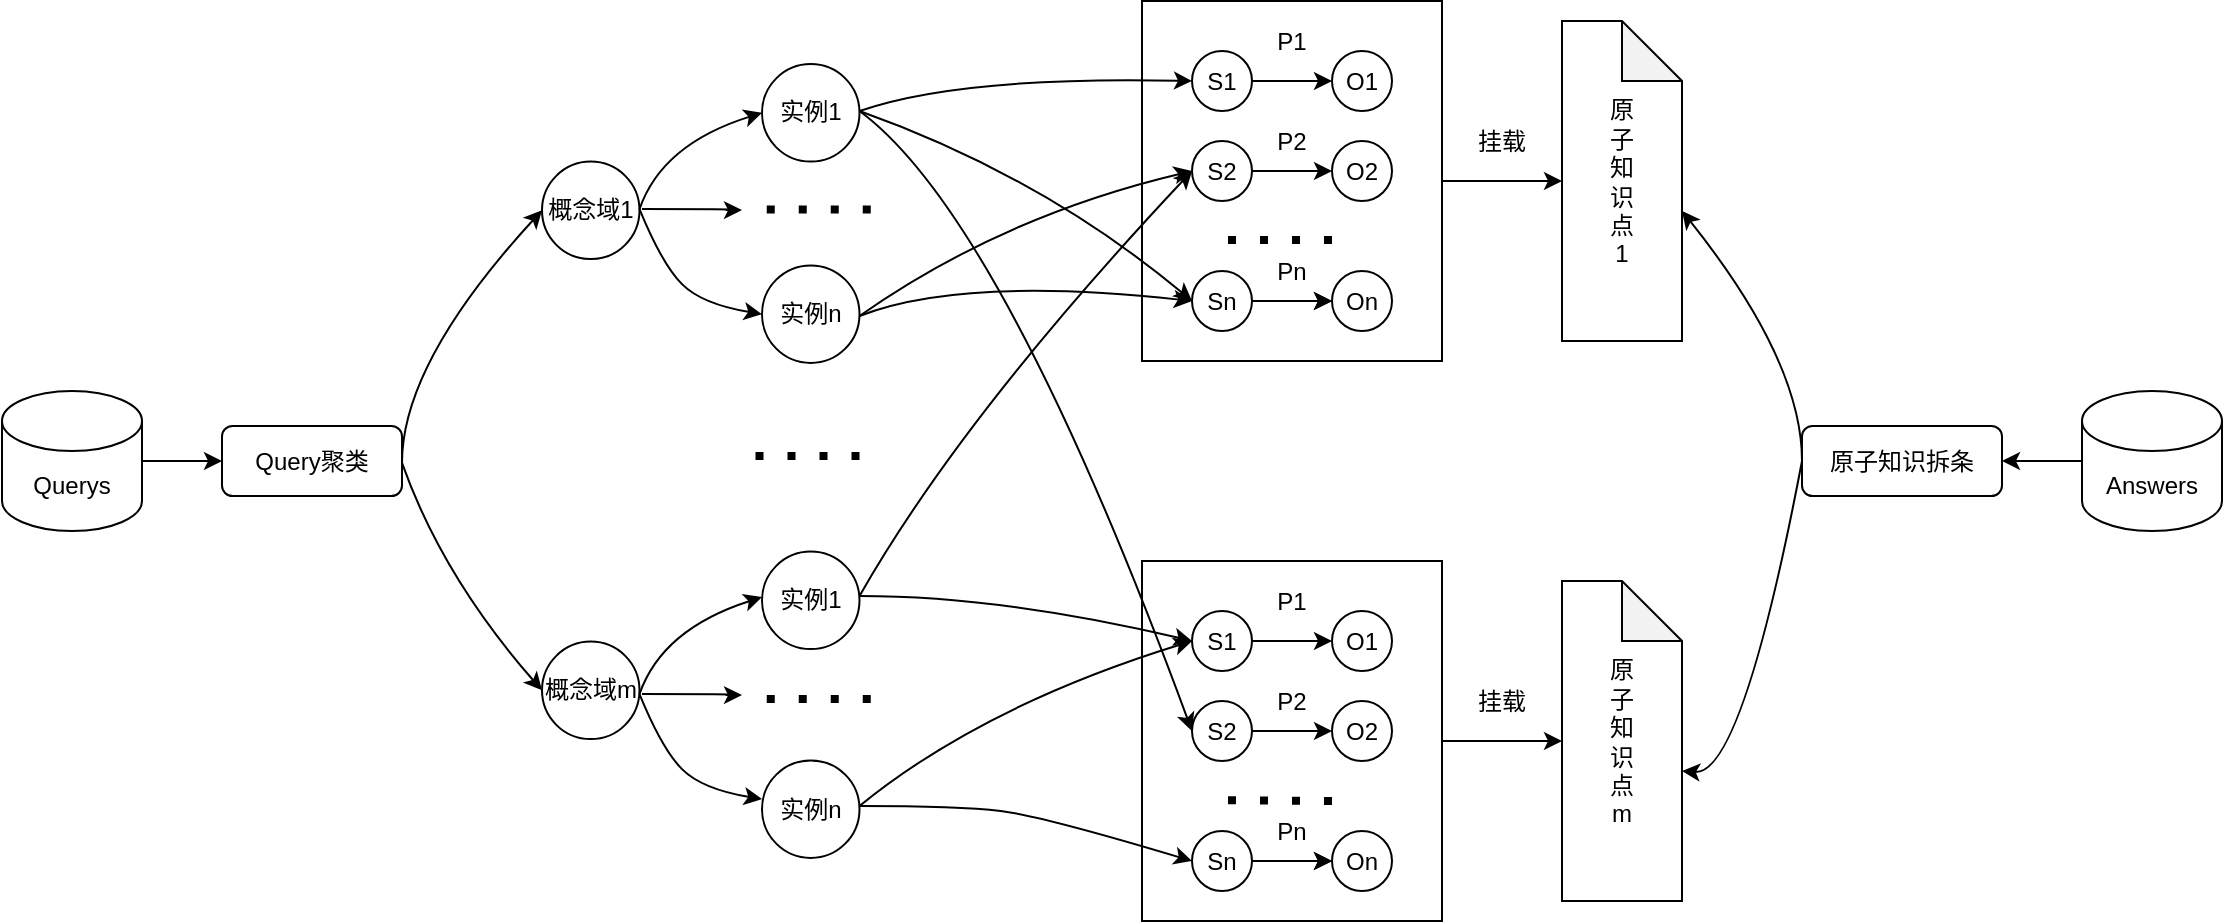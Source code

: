 <mxfile version="22.1.18" type="github">
  <diagram name="第 1 页" id="ddQislcmkxFMrAvWiCpP">
    <mxGraphModel dx="2074" dy="1180" grid="1" gridSize="10" guides="1" tooltips="1" connect="1" arrows="1" fold="1" page="1" pageScale="1" pageWidth="1200" pageHeight="500" math="0" shadow="0">
      <root>
        <mxCell id="0" />
        <mxCell id="1" parent="0" />
        <mxCell id="M43GIn8UgvVr8K3IV7Ii-134" value="" style="edgeStyle=orthogonalEdgeStyle;rounded=0;orthogonalLoop=1;jettySize=auto;html=1;" edge="1" parent="1" source="M43GIn8UgvVr8K3IV7Ii-87" target="M43GIn8UgvVr8K3IV7Ii-58">
          <mxGeometry relative="1" as="geometry" />
        </mxCell>
        <mxCell id="M43GIn8UgvVr8K3IV7Ii-87" value="" style="rounded=0;whiteSpace=wrap;html=1;" vertex="1" parent="1">
          <mxGeometry x="610" y="2.5" width="150" height="180" as="geometry" />
        </mxCell>
        <mxCell id="M43GIn8UgvVr8K3IV7Ii-138" value="" style="edgeStyle=orthogonalEdgeStyle;rounded=0;orthogonalLoop=1;jettySize=auto;html=1;" edge="1" parent="1" source="M43GIn8UgvVr8K3IV7Ii-1" target="M43GIn8UgvVr8K3IV7Ii-2">
          <mxGeometry relative="1" as="geometry" />
        </mxCell>
        <mxCell id="M43GIn8UgvVr8K3IV7Ii-1" value="Querys" style="shape=cylinder3;whiteSpace=wrap;html=1;boundedLbl=1;backgroundOutline=1;size=15;" vertex="1" parent="1">
          <mxGeometry x="40" y="197.5" width="70" height="70" as="geometry" />
        </mxCell>
        <mxCell id="M43GIn8UgvVr8K3IV7Ii-2" value="Query聚类" style="rounded=1;whiteSpace=wrap;html=1;" vertex="1" parent="1">
          <mxGeometry x="150" y="215" width="90" height="35" as="geometry" />
        </mxCell>
        <mxCell id="M43GIn8UgvVr8K3IV7Ii-58" value="原&lt;br&gt;子&lt;br&gt;知&lt;br&gt;识&lt;br&gt;点&lt;br&gt;1" style="shape=note;whiteSpace=wrap;html=1;backgroundOutline=1;darkOpacity=0.05;" vertex="1" parent="1">
          <mxGeometry x="820" y="12.5" width="60" height="160" as="geometry" />
        </mxCell>
        <mxCell id="M43GIn8UgvVr8K3IV7Ii-59" value="S1" style="ellipse;whiteSpace=wrap;html=1;aspect=fixed;" vertex="1" parent="1">
          <mxGeometry x="635" y="27.5" width="30" height="30" as="geometry" />
        </mxCell>
        <mxCell id="M43GIn8UgvVr8K3IV7Ii-60" value="O1" style="ellipse;whiteSpace=wrap;html=1;aspect=fixed;" vertex="1" parent="1">
          <mxGeometry x="705" y="27.5" width="30" height="30" as="geometry" />
        </mxCell>
        <mxCell id="M43GIn8UgvVr8K3IV7Ii-61" value="" style="edgeStyle=orthogonalEdgeStyle;rounded=0;orthogonalLoop=1;jettySize=auto;html=1;" edge="1" parent="1" source="M43GIn8UgvVr8K3IV7Ii-59" target="M43GIn8UgvVr8K3IV7Ii-60">
          <mxGeometry relative="1" as="geometry" />
        </mxCell>
        <mxCell id="M43GIn8UgvVr8K3IV7Ii-62" value="S2" style="ellipse;whiteSpace=wrap;html=1;aspect=fixed;" vertex="1" parent="1">
          <mxGeometry x="635" y="72.5" width="30" height="30" as="geometry" />
        </mxCell>
        <mxCell id="M43GIn8UgvVr8K3IV7Ii-63" value="O2" style="ellipse;whiteSpace=wrap;html=1;aspect=fixed;" vertex="1" parent="1">
          <mxGeometry x="705" y="72.5" width="30" height="30" as="geometry" />
        </mxCell>
        <mxCell id="M43GIn8UgvVr8K3IV7Ii-64" value="" style="edgeStyle=orthogonalEdgeStyle;rounded=0;orthogonalLoop=1;jettySize=auto;html=1;" edge="1" parent="1" source="M43GIn8UgvVr8K3IV7Ii-62" target="M43GIn8UgvVr8K3IV7Ii-63">
          <mxGeometry relative="1" as="geometry" />
        </mxCell>
        <mxCell id="M43GIn8UgvVr8K3IV7Ii-69" value="" style="edgeStyle=orthogonalEdgeStyle;rounded=0;orthogonalLoop=1;jettySize=auto;html=1;" edge="1" parent="1" source="M43GIn8UgvVr8K3IV7Ii-65" target="M43GIn8UgvVr8K3IV7Ii-66">
          <mxGeometry relative="1" as="geometry" />
        </mxCell>
        <mxCell id="M43GIn8UgvVr8K3IV7Ii-65" value="Sn" style="ellipse;whiteSpace=wrap;html=1;aspect=fixed;" vertex="1" parent="1">
          <mxGeometry x="635" y="137.5" width="30" height="30" as="geometry" />
        </mxCell>
        <mxCell id="M43GIn8UgvVr8K3IV7Ii-66" value="On" style="ellipse;whiteSpace=wrap;html=1;aspect=fixed;" vertex="1" parent="1">
          <mxGeometry x="705" y="137.5" width="30" height="30" as="geometry" />
        </mxCell>
        <mxCell id="M43GIn8UgvVr8K3IV7Ii-67" value="" style="edgeStyle=orthogonalEdgeStyle;rounded=0;orthogonalLoop=1;jettySize=auto;html=1;" edge="1" parent="1" source="M43GIn8UgvVr8K3IV7Ii-65" target="M43GIn8UgvVr8K3IV7Ii-66">
          <mxGeometry relative="1" as="geometry" />
        </mxCell>
        <mxCell id="M43GIn8UgvVr8K3IV7Ii-68" value="" style="endArrow=none;dashed=1;html=1;dashPattern=1 3;strokeWidth=4;rounded=0;" edge="1" parent="1">
          <mxGeometry width="50" height="50" relative="1" as="geometry">
            <mxPoint x="705" y="122" as="sourcePoint" />
            <mxPoint x="645" y="122" as="targetPoint" />
          </mxGeometry>
        </mxCell>
        <mxCell id="M43GIn8UgvVr8K3IV7Ii-82" value="P1" style="text;html=1;strokeColor=none;fillColor=none;align=center;verticalAlign=middle;whiteSpace=wrap;rounded=0;" vertex="1" parent="1">
          <mxGeometry x="655" y="7.5" width="60" height="30" as="geometry" />
        </mxCell>
        <mxCell id="M43GIn8UgvVr8K3IV7Ii-83" value="P2" style="text;html=1;strokeColor=none;fillColor=none;align=center;verticalAlign=middle;whiteSpace=wrap;rounded=0;" vertex="1" parent="1">
          <mxGeometry x="655" y="57.5" width="60" height="30" as="geometry" />
        </mxCell>
        <mxCell id="M43GIn8UgvVr8K3IV7Ii-84" value="Pn" style="text;html=1;strokeColor=none;fillColor=none;align=center;verticalAlign=middle;whiteSpace=wrap;rounded=0;" vertex="1" parent="1">
          <mxGeometry x="655" y="122.5" width="60" height="30" as="geometry" />
        </mxCell>
        <mxCell id="M43GIn8UgvVr8K3IV7Ii-141" value="" style="edgeStyle=orthogonalEdgeStyle;rounded=0;orthogonalLoop=1;jettySize=auto;html=1;" edge="1" parent="1" source="M43GIn8UgvVr8K3IV7Ii-85" target="M43GIn8UgvVr8K3IV7Ii-86">
          <mxGeometry relative="1" as="geometry" />
        </mxCell>
        <mxCell id="M43GIn8UgvVr8K3IV7Ii-85" value="Answers" style="shape=cylinder3;whiteSpace=wrap;html=1;boundedLbl=1;backgroundOutline=1;size=15;" vertex="1" parent="1">
          <mxGeometry x="1080" y="197.5" width="70" height="70" as="geometry" />
        </mxCell>
        <mxCell id="M43GIn8UgvVr8K3IV7Ii-86" value="原子知识拆条" style="rounded=1;whiteSpace=wrap;html=1;" vertex="1" parent="1">
          <mxGeometry x="940" y="215" width="100" height="35" as="geometry" />
        </mxCell>
        <mxCell id="M43GIn8UgvVr8K3IV7Ii-135" value="" style="edgeStyle=orthogonalEdgeStyle;rounded=0;orthogonalLoop=1;jettySize=auto;html=1;" edge="1" parent="1" source="M43GIn8UgvVr8K3IV7Ii-92" target="M43GIn8UgvVr8K3IV7Ii-93">
          <mxGeometry relative="1" as="geometry" />
        </mxCell>
        <mxCell id="M43GIn8UgvVr8K3IV7Ii-92" value="" style="rounded=0;whiteSpace=wrap;html=1;" vertex="1" parent="1">
          <mxGeometry x="610" y="282.5" width="150" height="180" as="geometry" />
        </mxCell>
        <mxCell id="M43GIn8UgvVr8K3IV7Ii-93" value="原&lt;br&gt;子&lt;br&gt;知&lt;br&gt;识&lt;br&gt;点&lt;br&gt;m" style="shape=note;whiteSpace=wrap;html=1;backgroundOutline=1;darkOpacity=0.05;" vertex="1" parent="1">
          <mxGeometry x="820" y="292.5" width="60" height="160" as="geometry" />
        </mxCell>
        <mxCell id="M43GIn8UgvVr8K3IV7Ii-94" value="S1" style="ellipse;whiteSpace=wrap;html=1;aspect=fixed;" vertex="1" parent="1">
          <mxGeometry x="635" y="307.5" width="30" height="30" as="geometry" />
        </mxCell>
        <mxCell id="M43GIn8UgvVr8K3IV7Ii-95" value="O1" style="ellipse;whiteSpace=wrap;html=1;aspect=fixed;" vertex="1" parent="1">
          <mxGeometry x="705" y="307.5" width="30" height="30" as="geometry" />
        </mxCell>
        <mxCell id="M43GIn8UgvVr8K3IV7Ii-96" value="" style="edgeStyle=orthogonalEdgeStyle;rounded=0;orthogonalLoop=1;jettySize=auto;html=1;" edge="1" parent="1" source="M43GIn8UgvVr8K3IV7Ii-94" target="M43GIn8UgvVr8K3IV7Ii-95">
          <mxGeometry relative="1" as="geometry" />
        </mxCell>
        <mxCell id="M43GIn8UgvVr8K3IV7Ii-97" value="S2" style="ellipse;whiteSpace=wrap;html=1;aspect=fixed;" vertex="1" parent="1">
          <mxGeometry x="635" y="352.5" width="30" height="30" as="geometry" />
        </mxCell>
        <mxCell id="M43GIn8UgvVr8K3IV7Ii-98" value="O2" style="ellipse;whiteSpace=wrap;html=1;aspect=fixed;" vertex="1" parent="1">
          <mxGeometry x="705" y="352.5" width="30" height="30" as="geometry" />
        </mxCell>
        <mxCell id="M43GIn8UgvVr8K3IV7Ii-99" value="" style="edgeStyle=orthogonalEdgeStyle;rounded=0;orthogonalLoop=1;jettySize=auto;html=1;" edge="1" parent="1" source="M43GIn8UgvVr8K3IV7Ii-97" target="M43GIn8UgvVr8K3IV7Ii-98">
          <mxGeometry relative="1" as="geometry" />
        </mxCell>
        <mxCell id="M43GIn8UgvVr8K3IV7Ii-100" value="" style="edgeStyle=orthogonalEdgeStyle;rounded=0;orthogonalLoop=1;jettySize=auto;html=1;" edge="1" parent="1" source="M43GIn8UgvVr8K3IV7Ii-101" target="M43GIn8UgvVr8K3IV7Ii-102">
          <mxGeometry relative="1" as="geometry" />
        </mxCell>
        <mxCell id="M43GIn8UgvVr8K3IV7Ii-101" value="Sn" style="ellipse;whiteSpace=wrap;html=1;aspect=fixed;" vertex="1" parent="1">
          <mxGeometry x="635" y="417.5" width="30" height="30" as="geometry" />
        </mxCell>
        <mxCell id="M43GIn8UgvVr8K3IV7Ii-102" value="On" style="ellipse;whiteSpace=wrap;html=1;aspect=fixed;" vertex="1" parent="1">
          <mxGeometry x="705" y="417.5" width="30" height="30" as="geometry" />
        </mxCell>
        <mxCell id="M43GIn8UgvVr8K3IV7Ii-103" value="" style="edgeStyle=orthogonalEdgeStyle;rounded=0;orthogonalLoop=1;jettySize=auto;html=1;" edge="1" parent="1" source="M43GIn8UgvVr8K3IV7Ii-101" target="M43GIn8UgvVr8K3IV7Ii-102">
          <mxGeometry relative="1" as="geometry" />
        </mxCell>
        <mxCell id="M43GIn8UgvVr8K3IV7Ii-104" value="" style="endArrow=none;dashed=1;html=1;dashPattern=1 3;strokeWidth=4;rounded=0;" edge="1" parent="1">
          <mxGeometry width="50" height="50" relative="1" as="geometry">
            <mxPoint x="705" y="402.5" as="sourcePoint" />
            <mxPoint x="645" y="402" as="targetPoint" />
          </mxGeometry>
        </mxCell>
        <mxCell id="M43GIn8UgvVr8K3IV7Ii-105" value="P1" style="text;html=1;strokeColor=none;fillColor=none;align=center;verticalAlign=middle;whiteSpace=wrap;rounded=0;" vertex="1" parent="1">
          <mxGeometry x="655" y="287.5" width="60" height="30" as="geometry" />
        </mxCell>
        <mxCell id="M43GIn8UgvVr8K3IV7Ii-106" value="P2" style="text;html=1;strokeColor=none;fillColor=none;align=center;verticalAlign=middle;whiteSpace=wrap;rounded=0;" vertex="1" parent="1">
          <mxGeometry x="655" y="337.5" width="60" height="30" as="geometry" />
        </mxCell>
        <mxCell id="M43GIn8UgvVr8K3IV7Ii-107" value="Pn" style="text;html=1;strokeColor=none;fillColor=none;align=center;verticalAlign=middle;whiteSpace=wrap;rounded=0;" vertex="1" parent="1">
          <mxGeometry x="655" y="402.5" width="60" height="30" as="geometry" />
        </mxCell>
        <mxCell id="M43GIn8UgvVr8K3IV7Ii-108" value="概念域1" style="ellipse;whiteSpace=wrap;html=1;aspect=fixed;" vertex="1" parent="1">
          <mxGeometry x="310" y="82.81" width="48.75" height="48.75" as="geometry" />
        </mxCell>
        <mxCell id="M43GIn8UgvVr8K3IV7Ii-109" value="实例1" style="ellipse;whiteSpace=wrap;html=1;aspect=fixed;" vertex="1" parent="1">
          <mxGeometry x="420" y="34.06" width="48.75" height="48.75" as="geometry" />
        </mxCell>
        <mxCell id="M43GIn8UgvVr8K3IV7Ii-110" value="实例n" style="ellipse;whiteSpace=wrap;html=1;aspect=fixed;" vertex="1" parent="1">
          <mxGeometry x="420" y="134.69" width="48.75" height="48.75" as="geometry" />
        </mxCell>
        <mxCell id="M43GIn8UgvVr8K3IV7Ii-111" value="概念域m" style="ellipse;whiteSpace=wrap;html=1;aspect=fixed;" vertex="1" parent="1">
          <mxGeometry x="310" y="322.81" width="48.75" height="48.75" as="geometry" />
        </mxCell>
        <mxCell id="M43GIn8UgvVr8K3IV7Ii-112" value="实例1" style="ellipse;whiteSpace=wrap;html=1;aspect=fixed;" vertex="1" parent="1">
          <mxGeometry x="420" y="277.81" width="48.75" height="48.75" as="geometry" />
        </mxCell>
        <mxCell id="M43GIn8UgvVr8K3IV7Ii-113" value="实例n" style="ellipse;whiteSpace=wrap;html=1;aspect=fixed;" vertex="1" parent="1">
          <mxGeometry x="420" y="382.19" width="48.75" height="48.75" as="geometry" />
        </mxCell>
        <mxCell id="M43GIn8UgvVr8K3IV7Ii-114" value="" style="endArrow=none;dashed=1;html=1;dashPattern=1 3;strokeWidth=4;rounded=0;" edge="1" parent="1">
          <mxGeometry width="50" height="50" relative="1" as="geometry">
            <mxPoint x="474.38" y="106.69" as="sourcePoint" />
            <mxPoint x="414.38" y="106.69" as="targetPoint" />
          </mxGeometry>
        </mxCell>
        <mxCell id="M43GIn8UgvVr8K3IV7Ii-115" value="" style="endArrow=none;dashed=1;html=1;dashPattern=1 3;strokeWidth=4;rounded=0;" edge="1" parent="1">
          <mxGeometry width="50" height="50" relative="1" as="geometry">
            <mxPoint x="474.38" y="351.56" as="sourcePoint" />
            <mxPoint x="414.38" y="351.56" as="targetPoint" />
          </mxGeometry>
        </mxCell>
        <mxCell id="M43GIn8UgvVr8K3IV7Ii-117" value="" style="curved=1;endArrow=classic;html=1;rounded=0;entryX=0;entryY=0.5;entryDx=0;entryDy=0;" edge="1" parent="1" target="M43GIn8UgvVr8K3IV7Ii-109">
          <mxGeometry width="50" height="50" relative="1" as="geometry">
            <mxPoint x="358.75" y="106.56" as="sourcePoint" />
            <mxPoint x="408.75" y="56.56" as="targetPoint" />
            <Array as="points">
              <mxPoint x="370" y="74.06" />
            </Array>
          </mxGeometry>
        </mxCell>
        <mxCell id="M43GIn8UgvVr8K3IV7Ii-118" value="" style="curved=1;endArrow=classic;html=1;rounded=0;entryX=0;entryY=0.5;entryDx=0;entryDy=0;" edge="1" parent="1" target="M43GIn8UgvVr8K3IV7Ii-110">
          <mxGeometry width="50" height="50" relative="1" as="geometry">
            <mxPoint x="358.75" y="106.56" as="sourcePoint" />
            <mxPoint x="408.75" y="56.56" as="targetPoint" />
            <Array as="points">
              <mxPoint x="370" y="134.06" />
              <mxPoint x="390" y="154.06" />
            </Array>
          </mxGeometry>
        </mxCell>
        <mxCell id="M43GIn8UgvVr8K3IV7Ii-119" value="" style="curved=1;endArrow=classic;html=1;rounded=0;" edge="1" parent="1">
          <mxGeometry width="50" height="50" relative="1" as="geometry">
            <mxPoint x="360" y="106.56" as="sourcePoint" />
            <mxPoint x="410" y="107.06" as="targetPoint" />
            <Array as="points">
              <mxPoint x="410" y="106.56" />
              <mxPoint x="400" y="107.06" />
            </Array>
          </mxGeometry>
        </mxCell>
        <mxCell id="M43GIn8UgvVr8K3IV7Ii-121" value="" style="curved=1;endArrow=classic;html=1;rounded=0;entryX=0;entryY=0.5;entryDx=0;entryDy=0;" edge="1" parent="1">
          <mxGeometry width="50" height="50" relative="1" as="geometry">
            <mxPoint x="358.75" y="349.06" as="sourcePoint" />
            <mxPoint x="420" y="300.56" as="targetPoint" />
            <Array as="points">
              <mxPoint x="370" y="316.56" />
            </Array>
          </mxGeometry>
        </mxCell>
        <mxCell id="M43GIn8UgvVr8K3IV7Ii-122" value="" style="curved=1;endArrow=classic;html=1;rounded=0;entryX=0;entryY=0.5;entryDx=0;entryDy=0;" edge="1" parent="1">
          <mxGeometry width="50" height="50" relative="1" as="geometry">
            <mxPoint x="358.75" y="349.06" as="sourcePoint" />
            <mxPoint x="420" y="401.56" as="targetPoint" />
            <Array as="points">
              <mxPoint x="370" y="376.56" />
              <mxPoint x="390" y="396.56" />
            </Array>
          </mxGeometry>
        </mxCell>
        <mxCell id="M43GIn8UgvVr8K3IV7Ii-123" value="" style="curved=1;endArrow=classic;html=1;rounded=0;" edge="1" parent="1">
          <mxGeometry width="50" height="50" relative="1" as="geometry">
            <mxPoint x="360" y="349.06" as="sourcePoint" />
            <mxPoint x="410" y="349.56" as="targetPoint" />
            <Array as="points">
              <mxPoint x="410" y="349.06" />
              <mxPoint x="400" y="349.56" />
            </Array>
          </mxGeometry>
        </mxCell>
        <mxCell id="M43GIn8UgvVr8K3IV7Ii-124" value="" style="endArrow=none;dashed=1;html=1;dashPattern=1 3;strokeWidth=4;rounded=0;" edge="1" parent="1">
          <mxGeometry width="50" height="50" relative="1" as="geometry">
            <mxPoint x="468.75" y="230" as="sourcePoint" />
            <mxPoint x="408.75" y="230" as="targetPoint" />
          </mxGeometry>
        </mxCell>
        <mxCell id="M43GIn8UgvVr8K3IV7Ii-125" value="" style="curved=1;endArrow=classic;html=1;rounded=0;entryX=0;entryY=0.5;entryDx=0;entryDy=0;" edge="1" parent="1" target="M43GIn8UgvVr8K3IV7Ii-59">
          <mxGeometry width="50" height="50" relative="1" as="geometry">
            <mxPoint x="468.75" y="57.5" as="sourcePoint" />
            <mxPoint x="518.75" y="7.5" as="targetPoint" />
            <Array as="points">
              <mxPoint x="519" y="40" />
            </Array>
          </mxGeometry>
        </mxCell>
        <mxCell id="M43GIn8UgvVr8K3IV7Ii-126" value="" style="curved=1;endArrow=classic;html=1;rounded=0;entryX=0;entryY=0.5;entryDx=0;entryDy=0;" edge="1" parent="1" target="M43GIn8UgvVr8K3IV7Ii-65">
          <mxGeometry width="50" height="50" relative="1" as="geometry">
            <mxPoint x="468.75" y="57.5" as="sourcePoint" />
            <mxPoint x="518.75" y="7.5" as="targetPoint" />
            <Array as="points">
              <mxPoint x="560" y="90" />
            </Array>
          </mxGeometry>
        </mxCell>
        <mxCell id="M43GIn8UgvVr8K3IV7Ii-127" value="" style="curved=1;endArrow=classic;html=1;rounded=0;entryX=0;entryY=0.5;entryDx=0;entryDy=0;" edge="1" parent="1" target="M43GIn8UgvVr8K3IV7Ii-97">
          <mxGeometry width="50" height="50" relative="1" as="geometry">
            <mxPoint x="468.75" y="57.5" as="sourcePoint" />
            <mxPoint x="518.75" y="7.5" as="targetPoint" />
            <Array as="points">
              <mxPoint x="540" y="110" />
            </Array>
          </mxGeometry>
        </mxCell>
        <mxCell id="M43GIn8UgvVr8K3IV7Ii-128" value="" style="curved=1;endArrow=classic;html=1;rounded=0;entryX=0;entryY=0.5;entryDx=0;entryDy=0;" edge="1" parent="1" target="M43GIn8UgvVr8K3IV7Ii-62">
          <mxGeometry width="50" height="50" relative="1" as="geometry">
            <mxPoint x="468.75" y="160" as="sourcePoint" />
            <mxPoint x="518.75" y="110" as="targetPoint" />
            <Array as="points">
              <mxPoint x="540" y="110" />
            </Array>
          </mxGeometry>
        </mxCell>
        <mxCell id="M43GIn8UgvVr8K3IV7Ii-129" value="" style="curved=1;endArrow=classic;html=1;rounded=0;entryX=0;entryY=0.5;entryDx=0;entryDy=0;" edge="1" parent="1" target="M43GIn8UgvVr8K3IV7Ii-65">
          <mxGeometry width="50" height="50" relative="1" as="geometry">
            <mxPoint x="468.75" y="160" as="sourcePoint" />
            <mxPoint x="518.75" y="110" as="targetPoint" />
            <Array as="points">
              <mxPoint x="520" y="140" />
            </Array>
          </mxGeometry>
        </mxCell>
        <mxCell id="M43GIn8UgvVr8K3IV7Ii-130" value="" style="curved=1;endArrow=classic;html=1;rounded=0;entryX=0;entryY=0.5;entryDx=0;entryDy=0;" edge="1" parent="1" target="M43GIn8UgvVr8K3IV7Ii-62">
          <mxGeometry width="50" height="50" relative="1" as="geometry">
            <mxPoint x="468.75" y="300" as="sourcePoint" />
            <mxPoint x="518.75" y="250" as="targetPoint" />
            <Array as="points">
              <mxPoint x="520" y="210" />
            </Array>
          </mxGeometry>
        </mxCell>
        <mxCell id="M43GIn8UgvVr8K3IV7Ii-131" value="" style="curved=1;endArrow=classic;html=1;rounded=0;entryX=0;entryY=0.5;entryDx=0;entryDy=0;" edge="1" parent="1" target="M43GIn8UgvVr8K3IV7Ii-94">
          <mxGeometry width="50" height="50" relative="1" as="geometry">
            <mxPoint x="468.75" y="300" as="sourcePoint" />
            <mxPoint x="518.75" y="250" as="targetPoint" />
            <Array as="points">
              <mxPoint x="540" y="300" />
            </Array>
          </mxGeometry>
        </mxCell>
        <mxCell id="M43GIn8UgvVr8K3IV7Ii-132" value="" style="curved=1;endArrow=classic;html=1;rounded=0;entryX=0;entryY=0.5;entryDx=0;entryDy=0;" edge="1" parent="1" target="M43GIn8UgvVr8K3IV7Ii-94">
          <mxGeometry width="50" height="50" relative="1" as="geometry">
            <mxPoint x="468.75" y="405" as="sourcePoint" />
            <mxPoint x="518.75" y="355" as="targetPoint" />
            <Array as="points">
              <mxPoint x="530" y="355" />
            </Array>
          </mxGeometry>
        </mxCell>
        <mxCell id="M43GIn8UgvVr8K3IV7Ii-133" value="" style="curved=1;endArrow=classic;html=1;rounded=0;entryX=0;entryY=0.5;entryDx=0;entryDy=0;" edge="1" parent="1" target="M43GIn8UgvVr8K3IV7Ii-101">
          <mxGeometry width="50" height="50" relative="1" as="geometry">
            <mxPoint x="468.75" y="405" as="sourcePoint" />
            <mxPoint x="518.75" y="355" as="targetPoint" />
            <Array as="points">
              <mxPoint x="518.75" y="405" />
              <mxPoint x="560" y="410" />
            </Array>
          </mxGeometry>
        </mxCell>
        <mxCell id="M43GIn8UgvVr8K3IV7Ii-136" value="挂载" style="text;html=1;strokeColor=none;fillColor=none;align=center;verticalAlign=middle;whiteSpace=wrap;rounded=0;" vertex="1" parent="1">
          <mxGeometry x="760" y="57.5" width="60" height="30" as="geometry" />
        </mxCell>
        <mxCell id="M43GIn8UgvVr8K3IV7Ii-137" value="挂载" style="text;html=1;strokeColor=none;fillColor=none;align=center;verticalAlign=middle;whiteSpace=wrap;rounded=0;" vertex="1" parent="1">
          <mxGeometry x="760" y="337.5" width="60" height="30" as="geometry" />
        </mxCell>
        <mxCell id="M43GIn8UgvVr8K3IV7Ii-139" value="" style="curved=1;endArrow=classic;html=1;rounded=0;entryX=0;entryY=0.5;entryDx=0;entryDy=0;" edge="1" parent="1" target="M43GIn8UgvVr8K3IV7Ii-108">
          <mxGeometry width="50" height="50" relative="1" as="geometry">
            <mxPoint x="240" y="233.44" as="sourcePoint" />
            <mxPoint x="290" y="183.44" as="targetPoint" />
            <Array as="points">
              <mxPoint x="240" y="183.44" />
            </Array>
          </mxGeometry>
        </mxCell>
        <mxCell id="M43GIn8UgvVr8K3IV7Ii-140" value="" style="curved=1;endArrow=classic;html=1;rounded=0;entryX=0;entryY=0.5;entryDx=0;entryDy=0;" edge="1" parent="1" target="M43GIn8UgvVr8K3IV7Ii-111">
          <mxGeometry width="50" height="50" relative="1" as="geometry">
            <mxPoint x="240" y="233.44" as="sourcePoint" />
            <mxPoint x="290" y="183.44" as="targetPoint" />
            <Array as="points">
              <mxPoint x="260" y="290" />
            </Array>
          </mxGeometry>
        </mxCell>
        <mxCell id="M43GIn8UgvVr8K3IV7Ii-146" value="" style="curved=1;endArrow=classic;html=1;rounded=0;entryX=0;entryY=0;entryDx=60;entryDy=95;entryPerimeter=0;" edge="1" parent="1" target="M43GIn8UgvVr8K3IV7Ii-58">
          <mxGeometry width="50" height="50" relative="1" as="geometry">
            <mxPoint x="940" y="232.5" as="sourcePoint" />
            <mxPoint x="990" y="182.5" as="targetPoint" />
            <Array as="points">
              <mxPoint x="940" y="182.5" />
            </Array>
          </mxGeometry>
        </mxCell>
        <mxCell id="M43GIn8UgvVr8K3IV7Ii-148" value="" style="curved=1;endArrow=classic;html=1;rounded=0;entryX=0;entryY=0;entryDx=60;entryDy=95;entryPerimeter=0;exitX=0;exitY=0.5;exitDx=0;exitDy=0;" edge="1" parent="1" source="M43GIn8UgvVr8K3IV7Ii-86" target="M43GIn8UgvVr8K3IV7Ii-93">
          <mxGeometry width="50" height="50" relative="1" as="geometry">
            <mxPoint x="960" y="330" as="sourcePoint" />
            <mxPoint x="1220" y="317.5" as="targetPoint" />
            <Array as="points">
              <mxPoint x="910" y="390" />
            </Array>
          </mxGeometry>
        </mxCell>
      </root>
    </mxGraphModel>
  </diagram>
</mxfile>
